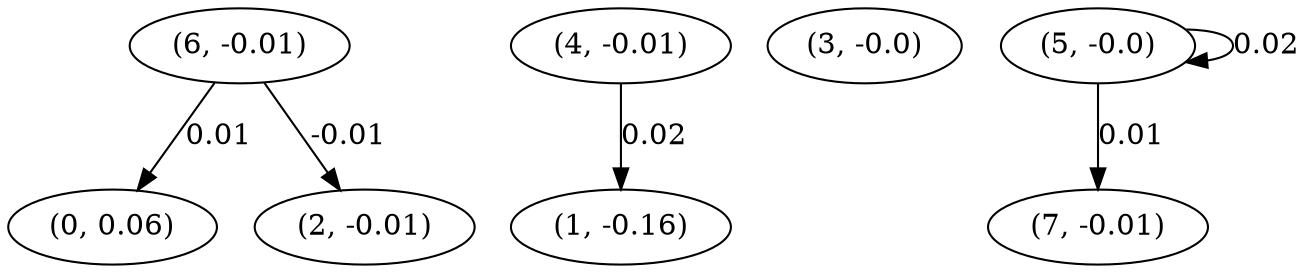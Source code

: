 digraph {
    0 [ label = "(0, 0.06)" ]
    1 [ label = "(1, -0.16)" ]
    2 [ label = "(2, -0.01)" ]
    3 [ label = "(3, -0.0)" ]
    4 [ label = "(4, -0.01)" ]
    5 [ label = "(5, -0.0)" ]
    6 [ label = "(6, -0.01)" ]
    7 [ label = "(7, -0.01)" ]
    5 -> 5 [ label = "0.02" ]
    6 -> 0 [ label = "0.01" ]
    4 -> 1 [ label = "0.02" ]
    6 -> 2 [ label = "-0.01" ]
    5 -> 7 [ label = "0.01" ]
}

